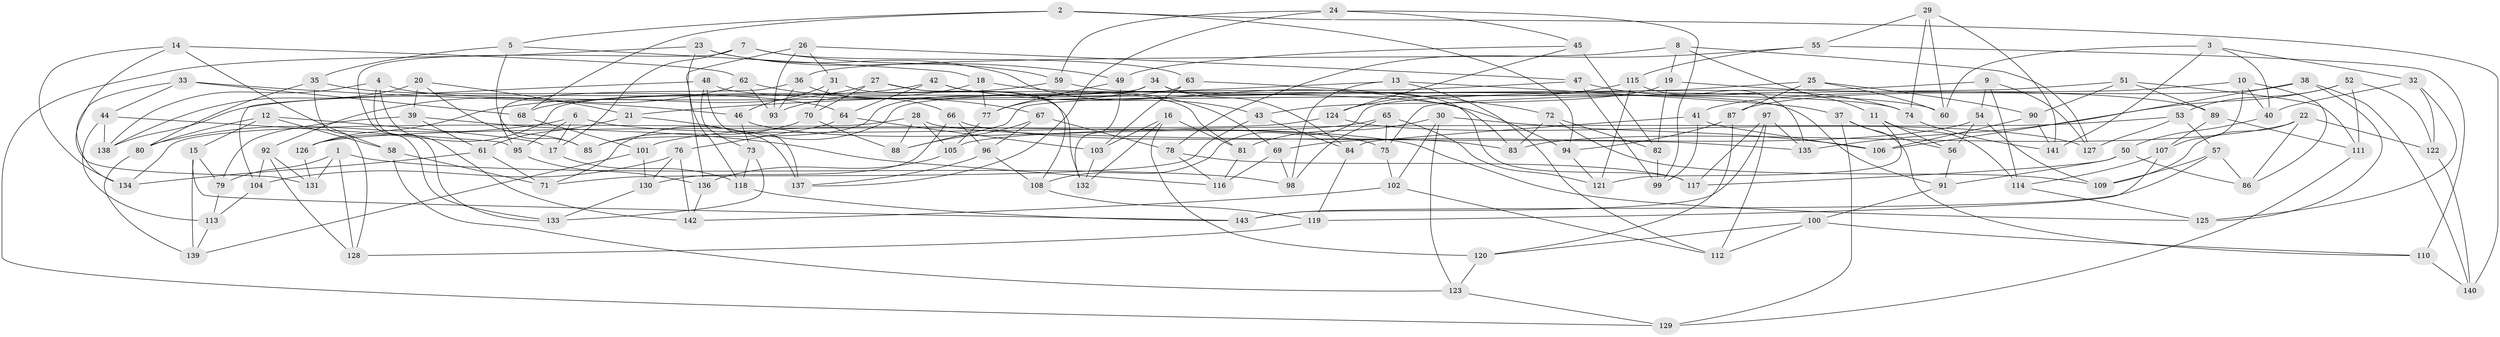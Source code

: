 // coarse degree distribution, {4: 0.36046511627906974, 5: 0.1744186046511628, 6: 0.45348837209302323, 3: 0.011627906976744186}
// Generated by graph-tools (version 1.1) at 2025/38/03/04/25 23:38:12]
// undirected, 143 vertices, 286 edges
graph export_dot {
  node [color=gray90,style=filled];
  1;
  2;
  3;
  4;
  5;
  6;
  7;
  8;
  9;
  10;
  11;
  12;
  13;
  14;
  15;
  16;
  17;
  18;
  19;
  20;
  21;
  22;
  23;
  24;
  25;
  26;
  27;
  28;
  29;
  30;
  31;
  32;
  33;
  34;
  35;
  36;
  37;
  38;
  39;
  40;
  41;
  42;
  43;
  44;
  45;
  46;
  47;
  48;
  49;
  50;
  51;
  52;
  53;
  54;
  55;
  56;
  57;
  58;
  59;
  60;
  61;
  62;
  63;
  64;
  65;
  66;
  67;
  68;
  69;
  70;
  71;
  72;
  73;
  74;
  75;
  76;
  77;
  78;
  79;
  80;
  81;
  82;
  83;
  84;
  85;
  86;
  87;
  88;
  89;
  90;
  91;
  92;
  93;
  94;
  95;
  96;
  97;
  98;
  99;
  100;
  101;
  102;
  103;
  104;
  105;
  106;
  107;
  108;
  109;
  110;
  111;
  112;
  113;
  114;
  115;
  116;
  117;
  118;
  119;
  120;
  121;
  122;
  123;
  124;
  125;
  126;
  127;
  128;
  129;
  130;
  131;
  132;
  133;
  134;
  135;
  136;
  137;
  138;
  139;
  140;
  141;
  142;
  143;
  1 -- 79;
  1 -- 98;
  1 -- 131;
  1 -- 128;
  2 -- 140;
  2 -- 94;
  2 -- 5;
  2 -- 68;
  3 -- 60;
  3 -- 40;
  3 -- 141;
  3 -- 32;
  4 -- 142;
  4 -- 133;
  4 -- 138;
  4 -- 60;
  5 -- 18;
  5 -- 85;
  5 -- 35;
  6 -- 17;
  6 -- 80;
  6 -- 125;
  6 -- 95;
  7 -- 63;
  7 -- 49;
  7 -- 133;
  7 -- 17;
  8 -- 36;
  8 -- 19;
  8 -- 11;
  8 -- 127;
  9 -- 127;
  9 -- 54;
  9 -- 88;
  9 -- 114;
  10 -- 107;
  10 -- 86;
  10 -- 41;
  10 -- 40;
  11 -- 56;
  11 -- 114;
  11 -- 121;
  12 -- 58;
  12 -- 17;
  12 -- 15;
  12 -- 80;
  13 -- 98;
  13 -- 21;
  13 -- 112;
  13 -- 37;
  14 -- 58;
  14 -- 62;
  14 -- 134;
  14 -- 131;
  15 -- 79;
  15 -- 143;
  15 -- 139;
  16 -- 132;
  16 -- 81;
  16 -- 103;
  16 -- 120;
  17 -- 118;
  18 -- 83;
  18 -- 77;
  18 -- 93;
  19 -- 43;
  19 -- 82;
  19 -- 89;
  20 -- 138;
  20 -- 21;
  20 -- 39;
  20 -- 85;
  21 -- 61;
  21 -- 137;
  22 -- 109;
  22 -- 122;
  22 -- 86;
  22 -- 83;
  23 -- 118;
  23 -- 59;
  23 -- 43;
  23 -- 129;
  24 -- 59;
  24 -- 137;
  24 -- 99;
  24 -- 45;
  25 -- 108;
  25 -- 60;
  25 -- 90;
  25 -- 87;
  26 -- 136;
  26 -- 93;
  26 -- 47;
  26 -- 31;
  27 -- 81;
  27 -- 70;
  27 -- 108;
  27 -- 126;
  28 -- 135;
  28 -- 134;
  28 -- 88;
  28 -- 105;
  29 -- 74;
  29 -- 55;
  29 -- 141;
  29 -- 60;
  30 -- 81;
  30 -- 123;
  30 -- 106;
  30 -- 102;
  31 -- 46;
  31 -- 132;
  31 -- 70;
  32 -- 125;
  32 -- 122;
  32 -- 40;
  33 -- 46;
  33 -- 134;
  33 -- 68;
  33 -- 44;
  34 -- 117;
  34 -- 84;
  34 -- 126;
  34 -- 77;
  35 -- 128;
  35 -- 64;
  35 -- 80;
  36 -- 95;
  36 -- 93;
  36 -- 66;
  37 -- 110;
  37 -- 129;
  37 -- 56;
  38 -- 125;
  38 -- 140;
  38 -- 87;
  38 -- 106;
  39 -- 79;
  39 -- 61;
  39 -- 116;
  40 -- 50;
  41 -- 84;
  41 -- 99;
  41 -- 106;
  42 -- 64;
  42 -- 69;
  42 -- 138;
  42 -- 94;
  43 -- 71;
  43 -- 84;
  44 -- 113;
  44 -- 95;
  44 -- 138;
  45 -- 82;
  45 -- 49;
  45 -- 124;
  46 -- 73;
  46 -- 75;
  47 -- 99;
  47 -- 71;
  47 -- 74;
  48 -- 74;
  48 -- 137;
  48 -- 73;
  48 -- 104;
  49 -- 132;
  49 -- 77;
  50 -- 86;
  50 -- 117;
  50 -- 91;
  51 -- 89;
  51 -- 90;
  51 -- 111;
  51 -- 75;
  52 -- 53;
  52 -- 111;
  52 -- 122;
  52 -- 135;
  53 -- 57;
  53 -- 127;
  53 -- 105;
  54 -- 69;
  54 -- 56;
  54 -- 109;
  55 -- 110;
  55 -- 78;
  55 -- 115;
  56 -- 91;
  57 -- 109;
  57 -- 143;
  57 -- 86;
  58 -- 71;
  58 -- 123;
  59 -- 91;
  59 -- 68;
  61 -- 71;
  61 -- 134;
  62 -- 92;
  62 -- 93;
  62 -- 67;
  63 -- 72;
  63 -- 103;
  63 -- 85;
  64 -- 103;
  64 -- 76;
  65 -- 121;
  65 -- 75;
  65 -- 101;
  65 -- 98;
  66 -- 96;
  66 -- 83;
  66 -- 130;
  67 -- 88;
  67 -- 96;
  67 -- 78;
  68 -- 101;
  69 -- 116;
  69 -- 98;
  70 -- 88;
  70 -- 85;
  72 -- 83;
  72 -- 82;
  72 -- 109;
  73 -- 118;
  73 -- 133;
  74 -- 141;
  75 -- 102;
  76 -- 142;
  76 -- 130;
  76 -- 104;
  77 -- 105;
  78 -- 117;
  78 -- 116;
  79 -- 113;
  80 -- 139;
  81 -- 116;
  82 -- 99;
  84 -- 119;
  87 -- 120;
  87 -- 94;
  89 -- 111;
  89 -- 107;
  90 -- 141;
  90 -- 106;
  91 -- 100;
  92 -- 128;
  92 -- 131;
  92 -- 104;
  94 -- 121;
  95 -- 136;
  96 -- 108;
  96 -- 137;
  97 -- 135;
  97 -- 112;
  97 -- 143;
  97 -- 117;
  100 -- 112;
  100 -- 120;
  100 -- 110;
  101 -- 139;
  101 -- 130;
  102 -- 112;
  102 -- 142;
  103 -- 132;
  104 -- 113;
  105 -- 136;
  107 -- 114;
  107 -- 119;
  108 -- 119;
  110 -- 140;
  111 -- 129;
  113 -- 139;
  114 -- 125;
  115 -- 121;
  115 -- 135;
  115 -- 124;
  118 -- 143;
  119 -- 128;
  120 -- 123;
  122 -- 140;
  123 -- 129;
  124 -- 127;
  124 -- 126;
  126 -- 131;
  130 -- 133;
  136 -- 142;
}
